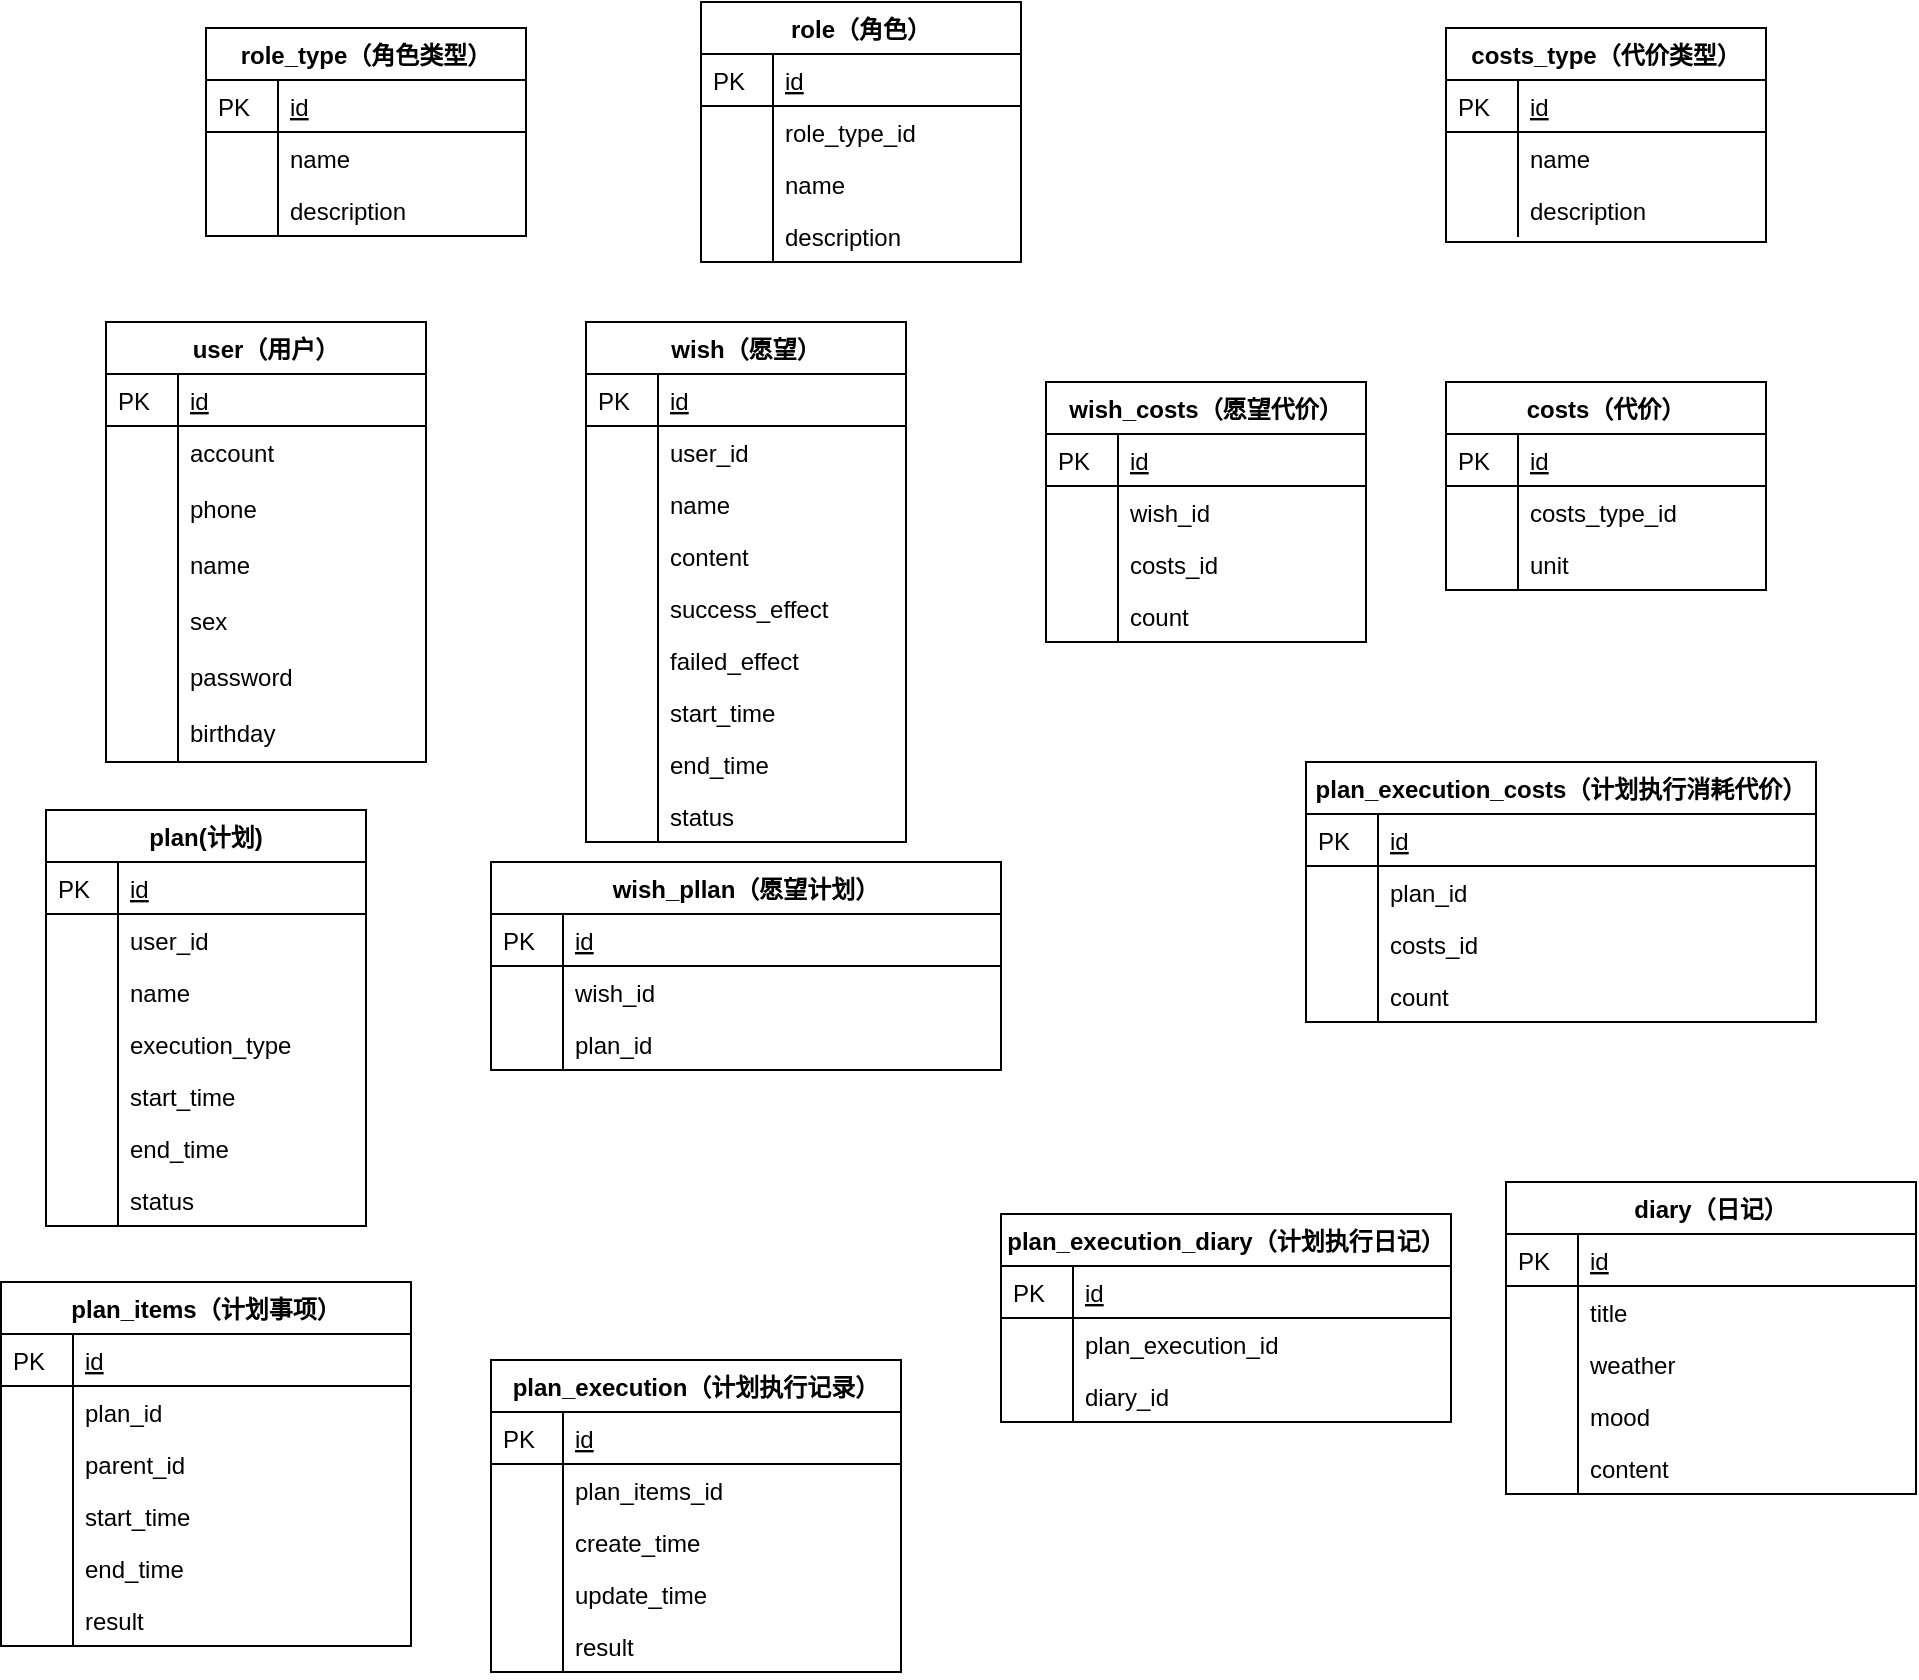 <mxfile version="12.6.5" type="github">
  <diagram id="C5RBs43oDa-KdzZeNtuy" name="Page-1">
    <mxGraphModel dx="2249" dy="739" grid="1" gridSize="10" guides="1" tooltips="1" connect="1" arrows="1" fold="1" page="1" pageScale="1" pageWidth="827" pageHeight="1169" math="0" shadow="0">
      <root>
        <mxCell id="WIyWlLk6GJQsqaUBKTNV-0"/>
        <mxCell id="WIyWlLk6GJQsqaUBKTNV-1" parent="WIyWlLk6GJQsqaUBKTNV-0"/>
        <mxCell id="zkfFHV4jXpPFQw0GAbJ--51" value="user（用户）" style="swimlane;fontStyle=1;childLayout=stackLayout;horizontal=1;startSize=26;horizontalStack=0;resizeParent=1;resizeLast=0;collapsible=1;marginBottom=0;rounded=0;shadow=0;strokeWidth=1;" parent="WIyWlLk6GJQsqaUBKTNV-1" vertex="1">
          <mxGeometry x="-370" y="320" width="160" height="220" as="geometry">
            <mxRectangle x="20" y="80" width="160" height="26" as="alternateBounds"/>
          </mxGeometry>
        </mxCell>
        <mxCell id="zkfFHV4jXpPFQw0GAbJ--52" value="id" style="shape=partialRectangle;top=0;left=0;right=0;bottom=1;align=left;verticalAlign=top;fillColor=none;spacingLeft=40;spacingRight=4;overflow=hidden;rotatable=0;points=[[0,0.5],[1,0.5]];portConstraint=eastwest;dropTarget=0;rounded=0;shadow=0;strokeWidth=1;fontStyle=4" parent="zkfFHV4jXpPFQw0GAbJ--51" vertex="1">
          <mxGeometry y="26" width="160" height="26" as="geometry"/>
        </mxCell>
        <mxCell id="zkfFHV4jXpPFQw0GAbJ--53" value="PK" style="shape=partialRectangle;top=0;left=0;bottom=0;fillColor=none;align=left;verticalAlign=top;spacingLeft=4;spacingRight=4;overflow=hidden;rotatable=0;points=[];portConstraint=eastwest;part=1;" parent="zkfFHV4jXpPFQw0GAbJ--52" vertex="1" connectable="0">
          <mxGeometry width="36" height="26" as="geometry"/>
        </mxCell>
        <mxCell id="zkfFHV4jXpPFQw0GAbJ--54" value="account&#xa;&#xa;" style="shape=partialRectangle;top=0;left=0;right=0;bottom=0;align=left;verticalAlign=top;fillColor=none;spacingLeft=40;spacingRight=4;overflow=hidden;rotatable=0;points=[[0,0.5],[1,0.5]];portConstraint=eastwest;dropTarget=0;rounded=0;shadow=0;strokeWidth=1;" parent="zkfFHV4jXpPFQw0GAbJ--51" vertex="1">
          <mxGeometry y="52" width="160" height="28" as="geometry"/>
        </mxCell>
        <mxCell id="zkfFHV4jXpPFQw0GAbJ--55" value="" style="shape=partialRectangle;top=0;left=0;bottom=0;fillColor=none;align=left;verticalAlign=top;spacingLeft=4;spacingRight=4;overflow=hidden;rotatable=0;points=[];portConstraint=eastwest;part=1;" parent="zkfFHV4jXpPFQw0GAbJ--54" vertex="1" connectable="0">
          <mxGeometry width="36" height="28" as="geometry"/>
        </mxCell>
        <mxCell id="9jMIC5pWbd9EheL5njLo-23" value="phone&#xa;" style="shape=partialRectangle;top=0;left=0;right=0;bottom=0;align=left;verticalAlign=top;fillColor=none;spacingLeft=40;spacingRight=4;overflow=hidden;rotatable=0;points=[[0,0.5],[1,0.5]];portConstraint=eastwest;dropTarget=0;rounded=0;shadow=0;strokeWidth=1;" parent="zkfFHV4jXpPFQw0GAbJ--51" vertex="1">
          <mxGeometry y="80" width="160" height="28" as="geometry"/>
        </mxCell>
        <mxCell id="9jMIC5pWbd9EheL5njLo-24" value="" style="shape=partialRectangle;top=0;left=0;bottom=0;fillColor=none;align=left;verticalAlign=top;spacingLeft=4;spacingRight=4;overflow=hidden;rotatable=0;points=[];portConstraint=eastwest;part=1;" parent="9jMIC5pWbd9EheL5njLo-23" vertex="1" connectable="0">
          <mxGeometry width="36" height="28" as="geometry"/>
        </mxCell>
        <mxCell id="9jMIC5pWbd9EheL5njLo-25" value="name" style="shape=partialRectangle;top=0;left=0;right=0;bottom=0;align=left;verticalAlign=top;fillColor=none;spacingLeft=40;spacingRight=4;overflow=hidden;rotatable=0;points=[[0,0.5],[1,0.5]];portConstraint=eastwest;dropTarget=0;rounded=0;shadow=0;strokeWidth=1;" parent="zkfFHV4jXpPFQw0GAbJ--51" vertex="1">
          <mxGeometry y="108" width="160" height="28" as="geometry"/>
        </mxCell>
        <mxCell id="9jMIC5pWbd9EheL5njLo-26" value="" style="shape=partialRectangle;top=0;left=0;bottom=0;fillColor=none;align=left;verticalAlign=top;spacingLeft=4;spacingRight=4;overflow=hidden;rotatable=0;points=[];portConstraint=eastwest;part=1;" parent="9jMIC5pWbd9EheL5njLo-25" vertex="1" connectable="0">
          <mxGeometry width="36" height="28" as="geometry"/>
        </mxCell>
        <mxCell id="9jMIC5pWbd9EheL5njLo-27" value="sex" style="shape=partialRectangle;top=0;left=0;right=0;bottom=0;align=left;verticalAlign=top;fillColor=none;spacingLeft=40;spacingRight=4;overflow=hidden;rotatable=0;points=[[0,0.5],[1,0.5]];portConstraint=eastwest;dropTarget=0;rounded=0;shadow=0;strokeWidth=1;" parent="zkfFHV4jXpPFQw0GAbJ--51" vertex="1">
          <mxGeometry y="136" width="160" height="28" as="geometry"/>
        </mxCell>
        <mxCell id="9jMIC5pWbd9EheL5njLo-28" value="" style="shape=partialRectangle;top=0;left=0;bottom=0;fillColor=none;align=left;verticalAlign=top;spacingLeft=4;spacingRight=4;overflow=hidden;rotatable=0;points=[];portConstraint=eastwest;part=1;" parent="9jMIC5pWbd9EheL5njLo-27" vertex="1" connectable="0">
          <mxGeometry width="36" height="28" as="geometry"/>
        </mxCell>
        <mxCell id="9jMIC5pWbd9EheL5njLo-29" value="password" style="shape=partialRectangle;top=0;left=0;right=0;bottom=0;align=left;verticalAlign=top;fillColor=none;spacingLeft=40;spacingRight=4;overflow=hidden;rotatable=0;points=[[0,0.5],[1,0.5]];portConstraint=eastwest;dropTarget=0;rounded=0;shadow=0;strokeWidth=1;" parent="zkfFHV4jXpPFQw0GAbJ--51" vertex="1">
          <mxGeometry y="164" width="160" height="28" as="geometry"/>
        </mxCell>
        <mxCell id="9jMIC5pWbd9EheL5njLo-30" value="" style="shape=partialRectangle;top=0;left=0;bottom=0;fillColor=none;align=left;verticalAlign=top;spacingLeft=4;spacingRight=4;overflow=hidden;rotatable=0;points=[];portConstraint=eastwest;part=1;" parent="9jMIC5pWbd9EheL5njLo-29" vertex="1" connectable="0">
          <mxGeometry width="36" height="28" as="geometry"/>
        </mxCell>
        <mxCell id="9jMIC5pWbd9EheL5njLo-31" value="birthday" style="shape=partialRectangle;top=0;left=0;right=0;bottom=0;align=left;verticalAlign=top;fillColor=none;spacingLeft=40;spacingRight=4;overflow=hidden;rotatable=0;points=[[0,0.5],[1,0.5]];portConstraint=eastwest;dropTarget=0;rounded=0;shadow=0;strokeWidth=1;" parent="zkfFHV4jXpPFQw0GAbJ--51" vertex="1">
          <mxGeometry y="192" width="160" height="28" as="geometry"/>
        </mxCell>
        <mxCell id="9jMIC5pWbd9EheL5njLo-32" value="" style="shape=partialRectangle;top=0;left=0;bottom=0;fillColor=none;align=left;verticalAlign=top;spacingLeft=4;spacingRight=4;overflow=hidden;rotatable=0;points=[];portConstraint=eastwest;part=1;" parent="9jMIC5pWbd9EheL5njLo-31" vertex="1" connectable="0">
          <mxGeometry width="36" height="28" as="geometry"/>
        </mxCell>
        <mxCell id="zkfFHV4jXpPFQw0GAbJ--56" value="plan(计划)" style="swimlane;fontStyle=1;childLayout=stackLayout;horizontal=1;startSize=26;horizontalStack=0;resizeParent=1;resizeLast=0;collapsible=1;marginBottom=0;rounded=0;shadow=0;strokeWidth=1;" parent="WIyWlLk6GJQsqaUBKTNV-1" vertex="1">
          <mxGeometry x="-400" y="564" width="160" height="208" as="geometry">
            <mxRectangle x="260" y="80" width="160" height="26" as="alternateBounds"/>
          </mxGeometry>
        </mxCell>
        <mxCell id="zkfFHV4jXpPFQw0GAbJ--57" value="id" style="shape=partialRectangle;top=0;left=0;right=0;bottom=1;align=left;verticalAlign=top;fillColor=none;spacingLeft=40;spacingRight=4;overflow=hidden;rotatable=0;points=[[0,0.5],[1,0.5]];portConstraint=eastwest;dropTarget=0;rounded=0;shadow=0;strokeWidth=1;fontStyle=4" parent="zkfFHV4jXpPFQw0GAbJ--56" vertex="1">
          <mxGeometry y="26" width="160" height="26" as="geometry"/>
        </mxCell>
        <mxCell id="zkfFHV4jXpPFQw0GAbJ--58" value="PK" style="shape=partialRectangle;top=0;left=0;bottom=0;fillColor=none;align=left;verticalAlign=top;spacingLeft=4;spacingRight=4;overflow=hidden;rotatable=0;points=[];portConstraint=eastwest;part=1;" parent="zkfFHV4jXpPFQw0GAbJ--57" vertex="1" connectable="0">
          <mxGeometry width="36" height="26" as="geometry"/>
        </mxCell>
        <mxCell id="zkfFHV4jXpPFQw0GAbJ--59" value="user_id" style="shape=partialRectangle;top=0;left=0;right=0;bottom=0;align=left;verticalAlign=top;fillColor=none;spacingLeft=40;spacingRight=4;overflow=hidden;rotatable=0;points=[[0,0.5],[1,0.5]];portConstraint=eastwest;dropTarget=0;rounded=0;shadow=0;strokeWidth=1;" parent="zkfFHV4jXpPFQw0GAbJ--56" vertex="1">
          <mxGeometry y="52" width="160" height="26" as="geometry"/>
        </mxCell>
        <mxCell id="zkfFHV4jXpPFQw0GAbJ--60" value="" style="shape=partialRectangle;top=0;left=0;bottom=0;fillColor=none;align=left;verticalAlign=top;spacingLeft=4;spacingRight=4;overflow=hidden;rotatable=0;points=[];portConstraint=eastwest;part=1;" parent="zkfFHV4jXpPFQw0GAbJ--59" vertex="1" connectable="0">
          <mxGeometry width="36" height="26" as="geometry"/>
        </mxCell>
        <mxCell id="zkfFHV4jXpPFQw0GAbJ--61" value="name" style="shape=partialRectangle;top=0;left=0;right=0;bottom=0;align=left;verticalAlign=top;fillColor=none;spacingLeft=40;spacingRight=4;overflow=hidden;rotatable=0;points=[[0,0.5],[1,0.5]];portConstraint=eastwest;dropTarget=0;rounded=0;shadow=0;strokeWidth=1;" parent="zkfFHV4jXpPFQw0GAbJ--56" vertex="1">
          <mxGeometry y="78" width="160" height="26" as="geometry"/>
        </mxCell>
        <mxCell id="zkfFHV4jXpPFQw0GAbJ--62" value="" style="shape=partialRectangle;top=0;left=0;bottom=0;fillColor=none;align=left;verticalAlign=top;spacingLeft=4;spacingRight=4;overflow=hidden;rotatable=0;points=[];portConstraint=eastwest;part=1;" parent="zkfFHV4jXpPFQw0GAbJ--61" vertex="1" connectable="0">
          <mxGeometry width="36" height="26" as="geometry"/>
        </mxCell>
        <mxCell id="13Twz9YMJaLdHr7AfSGv-0" value="execution_type" style="shape=partialRectangle;top=0;left=0;right=0;bottom=0;align=left;verticalAlign=top;fillColor=none;spacingLeft=40;spacingRight=4;overflow=hidden;rotatable=0;points=[[0,0.5],[1,0.5]];portConstraint=eastwest;dropTarget=0;rounded=0;shadow=0;strokeWidth=1;" vertex="1" parent="zkfFHV4jXpPFQw0GAbJ--56">
          <mxGeometry y="104" width="160" height="26" as="geometry"/>
        </mxCell>
        <mxCell id="13Twz9YMJaLdHr7AfSGv-1" value="" style="shape=partialRectangle;top=0;left=0;bottom=0;fillColor=none;align=left;verticalAlign=top;spacingLeft=4;spacingRight=4;overflow=hidden;rotatable=0;points=[];portConstraint=eastwest;part=1;" vertex="1" connectable="0" parent="13Twz9YMJaLdHr7AfSGv-0">
          <mxGeometry width="36" height="26" as="geometry"/>
        </mxCell>
        <mxCell id="13Twz9YMJaLdHr7AfSGv-28" value="start_time" style="shape=partialRectangle;top=0;left=0;right=0;bottom=0;align=left;verticalAlign=top;fillColor=none;spacingLeft=40;spacingRight=4;overflow=hidden;rotatable=0;points=[[0,0.5],[1,0.5]];portConstraint=eastwest;dropTarget=0;rounded=0;shadow=0;strokeWidth=1;" vertex="1" parent="zkfFHV4jXpPFQw0GAbJ--56">
          <mxGeometry y="130" width="160" height="26" as="geometry"/>
        </mxCell>
        <mxCell id="13Twz9YMJaLdHr7AfSGv-29" value="" style="shape=partialRectangle;top=0;left=0;bottom=0;fillColor=none;align=left;verticalAlign=top;spacingLeft=4;spacingRight=4;overflow=hidden;rotatable=0;points=[];portConstraint=eastwest;part=1;" vertex="1" connectable="0" parent="13Twz9YMJaLdHr7AfSGv-28">
          <mxGeometry width="36" height="26" as="geometry"/>
        </mxCell>
        <mxCell id="13Twz9YMJaLdHr7AfSGv-46" value="end_time" style="shape=partialRectangle;top=0;left=0;right=0;bottom=0;align=left;verticalAlign=top;fillColor=none;spacingLeft=40;spacingRight=4;overflow=hidden;rotatable=0;points=[[0,0.5],[1,0.5]];portConstraint=eastwest;dropTarget=0;rounded=0;shadow=0;strokeWidth=1;" vertex="1" parent="zkfFHV4jXpPFQw0GAbJ--56">
          <mxGeometry y="156" width="160" height="26" as="geometry"/>
        </mxCell>
        <mxCell id="13Twz9YMJaLdHr7AfSGv-47" value="" style="shape=partialRectangle;top=0;left=0;bottom=0;fillColor=none;align=left;verticalAlign=top;spacingLeft=4;spacingRight=4;overflow=hidden;rotatable=0;points=[];portConstraint=eastwest;part=1;" vertex="1" connectable="0" parent="13Twz9YMJaLdHr7AfSGv-46">
          <mxGeometry width="36" height="26" as="geometry"/>
        </mxCell>
        <mxCell id="13Twz9YMJaLdHr7AfSGv-48" value="status" style="shape=partialRectangle;top=0;left=0;right=0;bottom=0;align=left;verticalAlign=top;fillColor=none;spacingLeft=40;spacingRight=4;overflow=hidden;rotatable=0;points=[[0,0.5],[1,0.5]];portConstraint=eastwest;dropTarget=0;rounded=0;shadow=0;strokeWidth=1;" vertex="1" parent="zkfFHV4jXpPFQw0GAbJ--56">
          <mxGeometry y="182" width="160" height="26" as="geometry"/>
        </mxCell>
        <mxCell id="13Twz9YMJaLdHr7AfSGv-49" value="" style="shape=partialRectangle;top=0;left=0;bottom=0;fillColor=none;align=left;verticalAlign=top;spacingLeft=4;spacingRight=4;overflow=hidden;rotatable=0;points=[];portConstraint=eastwest;part=1;" vertex="1" connectable="0" parent="13Twz9YMJaLdHr7AfSGv-48">
          <mxGeometry width="36" height="26" as="geometry"/>
        </mxCell>
        <mxCell id="zkfFHV4jXpPFQw0GAbJ--64" value="plan_execution（计划执行记录）" style="swimlane;fontStyle=1;childLayout=stackLayout;horizontal=1;startSize=26;horizontalStack=0;resizeParent=1;resizeLast=0;collapsible=1;marginBottom=0;rounded=0;shadow=0;strokeWidth=1;" parent="WIyWlLk6GJQsqaUBKTNV-1" vertex="1">
          <mxGeometry x="-177.5" y="839" width="205" height="156" as="geometry">
            <mxRectangle x="260" y="270" width="160" height="26" as="alternateBounds"/>
          </mxGeometry>
        </mxCell>
        <mxCell id="zkfFHV4jXpPFQw0GAbJ--65" value="id" style="shape=partialRectangle;top=0;left=0;right=0;bottom=1;align=left;verticalAlign=top;fillColor=none;spacingLeft=40;spacingRight=4;overflow=hidden;rotatable=0;points=[[0,0.5],[1,0.5]];portConstraint=eastwest;dropTarget=0;rounded=0;shadow=0;strokeWidth=1;fontStyle=4" parent="zkfFHV4jXpPFQw0GAbJ--64" vertex="1">
          <mxGeometry y="26" width="205" height="26" as="geometry"/>
        </mxCell>
        <mxCell id="zkfFHV4jXpPFQw0GAbJ--66" value="PK" style="shape=partialRectangle;top=0;left=0;bottom=0;fillColor=none;align=left;verticalAlign=top;spacingLeft=4;spacingRight=4;overflow=hidden;rotatable=0;points=[];portConstraint=eastwest;part=1;" parent="zkfFHV4jXpPFQw0GAbJ--65" vertex="1" connectable="0">
          <mxGeometry width="36" height="26" as="geometry"/>
        </mxCell>
        <mxCell id="zkfFHV4jXpPFQw0GAbJ--67" value="plan_items_id" style="shape=partialRectangle;top=0;left=0;right=0;bottom=0;align=left;verticalAlign=top;fillColor=none;spacingLeft=40;spacingRight=4;overflow=hidden;rotatable=0;points=[[0,0.5],[1,0.5]];portConstraint=eastwest;dropTarget=0;rounded=0;shadow=0;strokeWidth=1;" parent="zkfFHV4jXpPFQw0GAbJ--64" vertex="1">
          <mxGeometry y="52" width="205" height="26" as="geometry"/>
        </mxCell>
        <mxCell id="zkfFHV4jXpPFQw0GAbJ--68" value="" style="shape=partialRectangle;top=0;left=0;bottom=0;fillColor=none;align=left;verticalAlign=top;spacingLeft=4;spacingRight=4;overflow=hidden;rotatable=0;points=[];portConstraint=eastwest;part=1;" parent="zkfFHV4jXpPFQw0GAbJ--67" vertex="1" connectable="0">
          <mxGeometry width="36" height="26" as="geometry"/>
        </mxCell>
        <mxCell id="13Twz9YMJaLdHr7AfSGv-63" value="create_time" style="shape=partialRectangle;top=0;left=0;right=0;bottom=0;align=left;verticalAlign=top;fillColor=none;spacingLeft=40;spacingRight=4;overflow=hidden;rotatable=0;points=[[0,0.5],[1,0.5]];portConstraint=eastwest;dropTarget=0;rounded=0;shadow=0;strokeWidth=1;" vertex="1" parent="zkfFHV4jXpPFQw0GAbJ--64">
          <mxGeometry y="78" width="205" height="26" as="geometry"/>
        </mxCell>
        <mxCell id="13Twz9YMJaLdHr7AfSGv-64" value="" style="shape=partialRectangle;top=0;left=0;bottom=0;fillColor=none;align=left;verticalAlign=top;spacingLeft=4;spacingRight=4;overflow=hidden;rotatable=0;points=[];portConstraint=eastwest;part=1;" vertex="1" connectable="0" parent="13Twz9YMJaLdHr7AfSGv-63">
          <mxGeometry width="36" height="26" as="geometry"/>
        </mxCell>
        <mxCell id="13Twz9YMJaLdHr7AfSGv-65" value="update_time" style="shape=partialRectangle;top=0;left=0;right=0;bottom=0;align=left;verticalAlign=top;fillColor=none;spacingLeft=40;spacingRight=4;overflow=hidden;rotatable=0;points=[[0,0.5],[1,0.5]];portConstraint=eastwest;dropTarget=0;rounded=0;shadow=0;strokeWidth=1;" vertex="1" parent="zkfFHV4jXpPFQw0GAbJ--64">
          <mxGeometry y="104" width="205" height="26" as="geometry"/>
        </mxCell>
        <mxCell id="13Twz9YMJaLdHr7AfSGv-66" value="" style="shape=partialRectangle;top=0;left=0;bottom=0;fillColor=none;align=left;verticalAlign=top;spacingLeft=4;spacingRight=4;overflow=hidden;rotatable=0;points=[];portConstraint=eastwest;part=1;" vertex="1" connectable="0" parent="13Twz9YMJaLdHr7AfSGv-65">
          <mxGeometry width="36" height="26" as="geometry"/>
        </mxCell>
        <mxCell id="zkfFHV4jXpPFQw0GAbJ--69" value="result" style="shape=partialRectangle;top=0;left=0;right=0;bottom=0;align=left;verticalAlign=top;fillColor=none;spacingLeft=40;spacingRight=4;overflow=hidden;rotatable=0;points=[[0,0.5],[1,0.5]];portConstraint=eastwest;dropTarget=0;rounded=0;shadow=0;strokeWidth=1;" parent="zkfFHV4jXpPFQw0GAbJ--64" vertex="1">
          <mxGeometry y="130" width="205" height="26" as="geometry"/>
        </mxCell>
        <mxCell id="zkfFHV4jXpPFQw0GAbJ--70" value="" style="shape=partialRectangle;top=0;left=0;bottom=0;fillColor=none;align=left;verticalAlign=top;spacingLeft=4;spacingRight=4;overflow=hidden;rotatable=0;points=[];portConstraint=eastwest;part=1;" parent="zkfFHV4jXpPFQw0GAbJ--69" vertex="1" connectable="0">
          <mxGeometry width="36" height="26" as="geometry"/>
        </mxCell>
        <mxCell id="9jMIC5pWbd9EheL5njLo-33" value="wish（愿望）" style="swimlane;fontStyle=1;childLayout=stackLayout;horizontal=1;startSize=26;horizontalStack=0;resizeParent=1;resizeLast=0;collapsible=1;marginBottom=0;rounded=0;shadow=0;strokeWidth=1;" parent="WIyWlLk6GJQsqaUBKTNV-1" vertex="1">
          <mxGeometry x="-130" y="320" width="160" height="260" as="geometry">
            <mxRectangle x="260" y="80" width="160" height="26" as="alternateBounds"/>
          </mxGeometry>
        </mxCell>
        <mxCell id="9jMIC5pWbd9EheL5njLo-34" value="id" style="shape=partialRectangle;top=0;left=0;right=0;bottom=1;align=left;verticalAlign=top;fillColor=none;spacingLeft=40;spacingRight=4;overflow=hidden;rotatable=0;points=[[0,0.5],[1,0.5]];portConstraint=eastwest;dropTarget=0;rounded=0;shadow=0;strokeWidth=1;fontStyle=4" parent="9jMIC5pWbd9EheL5njLo-33" vertex="1">
          <mxGeometry y="26" width="160" height="26" as="geometry"/>
        </mxCell>
        <mxCell id="9jMIC5pWbd9EheL5njLo-35" value="PK" style="shape=partialRectangle;top=0;left=0;bottom=0;fillColor=none;align=left;verticalAlign=top;spacingLeft=4;spacingRight=4;overflow=hidden;rotatable=0;points=[];portConstraint=eastwest;part=1;" parent="9jMIC5pWbd9EheL5njLo-34" vertex="1" connectable="0">
          <mxGeometry width="36" height="26" as="geometry"/>
        </mxCell>
        <mxCell id="9jMIC5pWbd9EheL5njLo-36" value="user_id" style="shape=partialRectangle;top=0;left=0;right=0;bottom=0;align=left;verticalAlign=top;fillColor=none;spacingLeft=40;spacingRight=4;overflow=hidden;rotatable=0;points=[[0,0.5],[1,0.5]];portConstraint=eastwest;dropTarget=0;rounded=0;shadow=0;strokeWidth=1;" parent="9jMIC5pWbd9EheL5njLo-33" vertex="1">
          <mxGeometry y="52" width="160" height="26" as="geometry"/>
        </mxCell>
        <mxCell id="9jMIC5pWbd9EheL5njLo-37" value="" style="shape=partialRectangle;top=0;left=0;bottom=0;fillColor=none;align=left;verticalAlign=top;spacingLeft=4;spacingRight=4;overflow=hidden;rotatable=0;points=[];portConstraint=eastwest;part=1;" parent="9jMIC5pWbd9EheL5njLo-36" vertex="1" connectable="0">
          <mxGeometry width="36" height="26" as="geometry"/>
        </mxCell>
        <mxCell id="9jMIC5pWbd9EheL5njLo-38" value="name" style="shape=partialRectangle;top=0;left=0;right=0;bottom=0;align=left;verticalAlign=top;fillColor=none;spacingLeft=40;spacingRight=4;overflow=hidden;rotatable=0;points=[[0,0.5],[1,0.5]];portConstraint=eastwest;dropTarget=0;rounded=0;shadow=0;strokeWidth=1;" parent="9jMIC5pWbd9EheL5njLo-33" vertex="1">
          <mxGeometry y="78" width="160" height="26" as="geometry"/>
        </mxCell>
        <mxCell id="9jMIC5pWbd9EheL5njLo-39" value="" style="shape=partialRectangle;top=0;left=0;bottom=0;fillColor=none;align=left;verticalAlign=top;spacingLeft=4;spacingRight=4;overflow=hidden;rotatable=0;points=[];portConstraint=eastwest;part=1;" parent="9jMIC5pWbd9EheL5njLo-38" vertex="1" connectable="0">
          <mxGeometry width="36" height="26" as="geometry"/>
        </mxCell>
        <mxCell id="9jMIC5pWbd9EheL5njLo-63" value="content" style="shape=partialRectangle;top=0;left=0;right=0;bottom=0;align=left;verticalAlign=top;fillColor=none;spacingLeft=40;spacingRight=4;overflow=hidden;rotatable=0;points=[[0,0.5],[1,0.5]];portConstraint=eastwest;dropTarget=0;rounded=0;shadow=0;strokeWidth=1;" parent="9jMIC5pWbd9EheL5njLo-33" vertex="1">
          <mxGeometry y="104" width="160" height="26" as="geometry"/>
        </mxCell>
        <mxCell id="9jMIC5pWbd9EheL5njLo-64" value="" style="shape=partialRectangle;top=0;left=0;bottom=0;fillColor=none;align=left;verticalAlign=top;spacingLeft=4;spacingRight=4;overflow=hidden;rotatable=0;points=[];portConstraint=eastwest;part=1;" parent="9jMIC5pWbd9EheL5njLo-63" vertex="1" connectable="0">
          <mxGeometry width="36" height="26" as="geometry"/>
        </mxCell>
        <mxCell id="9jMIC5pWbd9EheL5njLo-115" value="success_effect" style="shape=partialRectangle;top=0;left=0;right=0;bottom=0;align=left;verticalAlign=top;fillColor=none;spacingLeft=40;spacingRight=4;overflow=hidden;rotatable=0;points=[[0,0.5],[1,0.5]];portConstraint=eastwest;dropTarget=0;rounded=0;shadow=0;strokeWidth=1;" parent="9jMIC5pWbd9EheL5njLo-33" vertex="1">
          <mxGeometry y="130" width="160" height="26" as="geometry"/>
        </mxCell>
        <mxCell id="9jMIC5pWbd9EheL5njLo-116" value="" style="shape=partialRectangle;top=0;left=0;bottom=0;fillColor=none;align=left;verticalAlign=top;spacingLeft=4;spacingRight=4;overflow=hidden;rotatable=0;points=[];portConstraint=eastwest;part=1;" parent="9jMIC5pWbd9EheL5njLo-115" vertex="1" connectable="0">
          <mxGeometry width="36" height="26" as="geometry"/>
        </mxCell>
        <mxCell id="9jMIC5pWbd9EheL5njLo-113" value="failed_effect" style="shape=partialRectangle;top=0;left=0;right=0;bottom=0;align=left;verticalAlign=top;fillColor=none;spacingLeft=40;spacingRight=4;overflow=hidden;rotatable=0;points=[[0,0.5],[1,0.5]];portConstraint=eastwest;dropTarget=0;rounded=0;shadow=0;strokeWidth=1;" parent="9jMIC5pWbd9EheL5njLo-33" vertex="1">
          <mxGeometry y="156" width="160" height="26" as="geometry"/>
        </mxCell>
        <mxCell id="9jMIC5pWbd9EheL5njLo-114" value="" style="shape=partialRectangle;top=0;left=0;bottom=0;fillColor=none;align=left;verticalAlign=top;spacingLeft=4;spacingRight=4;overflow=hidden;rotatable=0;points=[];portConstraint=eastwest;part=1;" parent="9jMIC5pWbd9EheL5njLo-113" vertex="1" connectable="0">
          <mxGeometry width="36" height="26" as="geometry"/>
        </mxCell>
        <mxCell id="9jMIC5pWbd9EheL5njLo-69" value="start_time" style="shape=partialRectangle;top=0;left=0;right=0;bottom=0;align=left;verticalAlign=top;fillColor=none;spacingLeft=40;spacingRight=4;overflow=hidden;rotatable=0;points=[[0,0.5],[1,0.5]];portConstraint=eastwest;dropTarget=0;rounded=0;shadow=0;strokeWidth=1;" parent="9jMIC5pWbd9EheL5njLo-33" vertex="1">
          <mxGeometry y="182" width="160" height="26" as="geometry"/>
        </mxCell>
        <mxCell id="9jMIC5pWbd9EheL5njLo-70" value="" style="shape=partialRectangle;top=0;left=0;bottom=0;fillColor=none;align=left;verticalAlign=top;spacingLeft=4;spacingRight=4;overflow=hidden;rotatable=0;points=[];portConstraint=eastwest;part=1;" parent="9jMIC5pWbd9EheL5njLo-69" vertex="1" connectable="0">
          <mxGeometry width="36" height="26" as="geometry"/>
        </mxCell>
        <mxCell id="13Twz9YMJaLdHr7AfSGv-44" value="end_time" style="shape=partialRectangle;top=0;left=0;right=0;bottom=0;align=left;verticalAlign=top;fillColor=none;spacingLeft=40;spacingRight=4;overflow=hidden;rotatable=0;points=[[0,0.5],[1,0.5]];portConstraint=eastwest;dropTarget=0;rounded=0;shadow=0;strokeWidth=1;" vertex="1" parent="9jMIC5pWbd9EheL5njLo-33">
          <mxGeometry y="208" width="160" height="26" as="geometry"/>
        </mxCell>
        <mxCell id="13Twz9YMJaLdHr7AfSGv-45" value="" style="shape=partialRectangle;top=0;left=0;bottom=0;fillColor=none;align=left;verticalAlign=top;spacingLeft=4;spacingRight=4;overflow=hidden;rotatable=0;points=[];portConstraint=eastwest;part=1;" vertex="1" connectable="0" parent="13Twz9YMJaLdHr7AfSGv-44">
          <mxGeometry width="36" height="26" as="geometry"/>
        </mxCell>
        <mxCell id="9jMIC5pWbd9EheL5njLo-80" value="status" style="shape=partialRectangle;top=0;left=0;right=0;bottom=0;align=left;verticalAlign=top;fillColor=none;spacingLeft=40;spacingRight=4;overflow=hidden;rotatable=0;points=[[0,0.5],[1,0.5]];portConstraint=eastwest;dropTarget=0;rounded=0;shadow=0;strokeWidth=1;" parent="9jMIC5pWbd9EheL5njLo-33" vertex="1">
          <mxGeometry y="234" width="160" height="26" as="geometry"/>
        </mxCell>
        <mxCell id="9jMIC5pWbd9EheL5njLo-81" value="" style="shape=partialRectangle;top=0;left=0;bottom=0;fillColor=none;align=left;verticalAlign=top;spacingLeft=4;spacingRight=4;overflow=hidden;rotatable=0;points=[];portConstraint=eastwest;part=1;" parent="9jMIC5pWbd9EheL5njLo-80" vertex="1" connectable="0">
          <mxGeometry width="36" height="26" as="geometry"/>
        </mxCell>
        <mxCell id="9jMIC5pWbd9EheL5njLo-40" value="costs（代价）" style="swimlane;fontStyle=1;childLayout=stackLayout;horizontal=1;startSize=26;horizontalStack=0;resizeParent=1;resizeLast=0;collapsible=1;marginBottom=0;rounded=0;shadow=0;strokeWidth=1;" parent="WIyWlLk6GJQsqaUBKTNV-1" vertex="1">
          <mxGeometry x="300" y="350" width="160" height="104" as="geometry">
            <mxRectangle x="260" y="80" width="160" height="26" as="alternateBounds"/>
          </mxGeometry>
        </mxCell>
        <mxCell id="9jMIC5pWbd9EheL5njLo-41" value="id" style="shape=partialRectangle;top=0;left=0;right=0;bottom=1;align=left;verticalAlign=top;fillColor=none;spacingLeft=40;spacingRight=4;overflow=hidden;rotatable=0;points=[[0,0.5],[1,0.5]];portConstraint=eastwest;dropTarget=0;rounded=0;shadow=0;strokeWidth=1;fontStyle=4" parent="9jMIC5pWbd9EheL5njLo-40" vertex="1">
          <mxGeometry y="26" width="160" height="26" as="geometry"/>
        </mxCell>
        <mxCell id="9jMIC5pWbd9EheL5njLo-42" value="PK" style="shape=partialRectangle;top=0;left=0;bottom=0;fillColor=none;align=left;verticalAlign=top;spacingLeft=4;spacingRight=4;overflow=hidden;rotatable=0;points=[];portConstraint=eastwest;part=1;" parent="9jMIC5pWbd9EheL5njLo-41" vertex="1" connectable="0">
          <mxGeometry width="36" height="26" as="geometry"/>
        </mxCell>
        <mxCell id="9jMIC5pWbd9EheL5njLo-43" value="costs_type_id" style="shape=partialRectangle;top=0;left=0;right=0;bottom=0;align=left;verticalAlign=top;fillColor=none;spacingLeft=40;spacingRight=4;overflow=hidden;rotatable=0;points=[[0,0.5],[1,0.5]];portConstraint=eastwest;dropTarget=0;rounded=0;shadow=0;strokeWidth=1;" parent="9jMIC5pWbd9EheL5njLo-40" vertex="1">
          <mxGeometry y="52" width="160" height="26" as="geometry"/>
        </mxCell>
        <mxCell id="9jMIC5pWbd9EheL5njLo-44" value="" style="shape=partialRectangle;top=0;left=0;bottom=0;fillColor=none;align=left;verticalAlign=top;spacingLeft=4;spacingRight=4;overflow=hidden;rotatable=0;points=[];portConstraint=eastwest;part=1;" parent="9jMIC5pWbd9EheL5njLo-43" vertex="1" connectable="0">
          <mxGeometry width="36" height="26" as="geometry"/>
        </mxCell>
        <mxCell id="9jMIC5pWbd9EheL5njLo-45" value="unit" style="shape=partialRectangle;top=0;left=0;right=0;bottom=0;align=left;verticalAlign=top;fillColor=none;spacingLeft=40;spacingRight=4;overflow=hidden;rotatable=0;points=[[0,0.5],[1,0.5]];portConstraint=eastwest;dropTarget=0;rounded=0;shadow=0;strokeWidth=1;" parent="9jMIC5pWbd9EheL5njLo-40" vertex="1">
          <mxGeometry y="78" width="160" height="26" as="geometry"/>
        </mxCell>
        <mxCell id="9jMIC5pWbd9EheL5njLo-46" value="" style="shape=partialRectangle;top=0;left=0;bottom=0;fillColor=none;align=left;verticalAlign=top;spacingLeft=4;spacingRight=4;overflow=hidden;rotatable=0;points=[];portConstraint=eastwest;part=1;" parent="9jMIC5pWbd9EheL5njLo-45" vertex="1" connectable="0">
          <mxGeometry width="36" height="26" as="geometry"/>
        </mxCell>
        <mxCell id="9jMIC5pWbd9EheL5njLo-47" value="wish_costs（愿望代价）" style="swimlane;fontStyle=1;childLayout=stackLayout;horizontal=1;startSize=26;horizontalStack=0;resizeParent=1;resizeLast=0;collapsible=1;marginBottom=0;rounded=0;shadow=0;strokeWidth=1;" parent="WIyWlLk6GJQsqaUBKTNV-1" vertex="1">
          <mxGeometry x="100" y="350" width="160" height="130" as="geometry">
            <mxRectangle x="260" y="80" width="160" height="26" as="alternateBounds"/>
          </mxGeometry>
        </mxCell>
        <mxCell id="9jMIC5pWbd9EheL5njLo-48" value="id" style="shape=partialRectangle;top=0;left=0;right=0;bottom=1;align=left;verticalAlign=top;fillColor=none;spacingLeft=40;spacingRight=4;overflow=hidden;rotatable=0;points=[[0,0.5],[1,0.5]];portConstraint=eastwest;dropTarget=0;rounded=0;shadow=0;strokeWidth=1;fontStyle=4" parent="9jMIC5pWbd9EheL5njLo-47" vertex="1">
          <mxGeometry y="26" width="160" height="26" as="geometry"/>
        </mxCell>
        <mxCell id="9jMIC5pWbd9EheL5njLo-49" value="PK" style="shape=partialRectangle;top=0;left=0;bottom=0;fillColor=none;align=left;verticalAlign=top;spacingLeft=4;spacingRight=4;overflow=hidden;rotatable=0;points=[];portConstraint=eastwest;part=1;" parent="9jMIC5pWbd9EheL5njLo-48" vertex="1" connectable="0">
          <mxGeometry width="36" height="26" as="geometry"/>
        </mxCell>
        <mxCell id="9jMIC5pWbd9EheL5njLo-50" value="wish_id" style="shape=partialRectangle;top=0;left=0;right=0;bottom=0;align=left;verticalAlign=top;fillColor=none;spacingLeft=40;spacingRight=4;overflow=hidden;rotatable=0;points=[[0,0.5],[1,0.5]];portConstraint=eastwest;dropTarget=0;rounded=0;shadow=0;strokeWidth=1;" parent="9jMIC5pWbd9EheL5njLo-47" vertex="1">
          <mxGeometry y="52" width="160" height="26" as="geometry"/>
        </mxCell>
        <mxCell id="9jMIC5pWbd9EheL5njLo-51" value="" style="shape=partialRectangle;top=0;left=0;bottom=0;fillColor=none;align=left;verticalAlign=top;spacingLeft=4;spacingRight=4;overflow=hidden;rotatable=0;points=[];portConstraint=eastwest;part=1;" parent="9jMIC5pWbd9EheL5njLo-50" vertex="1" connectable="0">
          <mxGeometry width="36" height="26" as="geometry"/>
        </mxCell>
        <mxCell id="9jMIC5pWbd9EheL5njLo-52" value="costs_id" style="shape=partialRectangle;top=0;left=0;right=0;bottom=0;align=left;verticalAlign=top;fillColor=none;spacingLeft=40;spacingRight=4;overflow=hidden;rotatable=0;points=[[0,0.5],[1,0.5]];portConstraint=eastwest;dropTarget=0;rounded=0;shadow=0;strokeWidth=1;" parent="9jMIC5pWbd9EheL5njLo-47" vertex="1">
          <mxGeometry y="78" width="160" height="26" as="geometry"/>
        </mxCell>
        <mxCell id="9jMIC5pWbd9EheL5njLo-53" value="" style="shape=partialRectangle;top=0;left=0;bottom=0;fillColor=none;align=left;verticalAlign=top;spacingLeft=4;spacingRight=4;overflow=hidden;rotatable=0;points=[];portConstraint=eastwest;part=1;" parent="9jMIC5pWbd9EheL5njLo-52" vertex="1" connectable="0">
          <mxGeometry width="36" height="26" as="geometry"/>
        </mxCell>
        <mxCell id="9jMIC5pWbd9EheL5njLo-54" value="count" style="shape=partialRectangle;top=0;left=0;right=0;bottom=0;align=left;verticalAlign=top;fillColor=none;spacingLeft=40;spacingRight=4;overflow=hidden;rotatable=0;points=[[0,0.5],[1,0.5]];portConstraint=eastwest;dropTarget=0;rounded=0;shadow=0;strokeWidth=1;" parent="9jMIC5pWbd9EheL5njLo-47" vertex="1">
          <mxGeometry y="104" width="160" height="26" as="geometry"/>
        </mxCell>
        <mxCell id="9jMIC5pWbd9EheL5njLo-55" value="" style="shape=partialRectangle;top=0;left=0;bottom=0;fillColor=none;align=left;verticalAlign=top;spacingLeft=4;spacingRight=4;overflow=hidden;rotatable=0;points=[];portConstraint=eastwest;part=1;" parent="9jMIC5pWbd9EheL5njLo-54" vertex="1" connectable="0">
          <mxGeometry width="36" height="26" as="geometry"/>
        </mxCell>
        <mxCell id="9jMIC5pWbd9EheL5njLo-56" value="plan_execution_costs（计划执行消耗代价）" style="swimlane;fontStyle=1;childLayout=stackLayout;horizontal=1;startSize=26;horizontalStack=0;resizeParent=1;resizeLast=0;collapsible=1;marginBottom=0;rounded=0;shadow=0;strokeWidth=1;" parent="WIyWlLk6GJQsqaUBKTNV-1" vertex="1">
          <mxGeometry x="230" y="540" width="255" height="130" as="geometry">
            <mxRectangle x="260" y="270" width="160" height="26" as="alternateBounds"/>
          </mxGeometry>
        </mxCell>
        <mxCell id="9jMIC5pWbd9EheL5njLo-57" value="id" style="shape=partialRectangle;top=0;left=0;right=0;bottom=1;align=left;verticalAlign=top;fillColor=none;spacingLeft=40;spacingRight=4;overflow=hidden;rotatable=0;points=[[0,0.5],[1,0.5]];portConstraint=eastwest;dropTarget=0;rounded=0;shadow=0;strokeWidth=1;fontStyle=4" parent="9jMIC5pWbd9EheL5njLo-56" vertex="1">
          <mxGeometry y="26" width="255" height="26" as="geometry"/>
        </mxCell>
        <mxCell id="9jMIC5pWbd9EheL5njLo-58" value="PK" style="shape=partialRectangle;top=0;left=0;bottom=0;fillColor=none;align=left;verticalAlign=top;spacingLeft=4;spacingRight=4;overflow=hidden;rotatable=0;points=[];portConstraint=eastwest;part=1;" parent="9jMIC5pWbd9EheL5njLo-57" vertex="1" connectable="0">
          <mxGeometry width="36" height="26" as="geometry"/>
        </mxCell>
        <mxCell id="9jMIC5pWbd9EheL5njLo-59" value="plan_id" style="shape=partialRectangle;top=0;left=0;right=0;bottom=0;align=left;verticalAlign=top;fillColor=none;spacingLeft=40;spacingRight=4;overflow=hidden;rotatable=0;points=[[0,0.5],[1,0.5]];portConstraint=eastwest;dropTarget=0;rounded=0;shadow=0;strokeWidth=1;" parent="9jMIC5pWbd9EheL5njLo-56" vertex="1">
          <mxGeometry y="52" width="255" height="26" as="geometry"/>
        </mxCell>
        <mxCell id="9jMIC5pWbd9EheL5njLo-60" value="" style="shape=partialRectangle;top=0;left=0;bottom=0;fillColor=none;align=left;verticalAlign=top;spacingLeft=4;spacingRight=4;overflow=hidden;rotatable=0;points=[];portConstraint=eastwest;part=1;" parent="9jMIC5pWbd9EheL5njLo-59" vertex="1" connectable="0">
          <mxGeometry width="36" height="26" as="geometry"/>
        </mxCell>
        <mxCell id="9jMIC5pWbd9EheL5njLo-61" value="costs_id" style="shape=partialRectangle;top=0;left=0;right=0;bottom=0;align=left;verticalAlign=top;fillColor=none;spacingLeft=40;spacingRight=4;overflow=hidden;rotatable=0;points=[[0,0.5],[1,0.5]];portConstraint=eastwest;dropTarget=0;rounded=0;shadow=0;strokeWidth=1;" parent="9jMIC5pWbd9EheL5njLo-56" vertex="1">
          <mxGeometry y="78" width="255" height="26" as="geometry"/>
        </mxCell>
        <mxCell id="9jMIC5pWbd9EheL5njLo-62" value="" style="shape=partialRectangle;top=0;left=0;bottom=0;fillColor=none;align=left;verticalAlign=top;spacingLeft=4;spacingRight=4;overflow=hidden;rotatable=0;points=[];portConstraint=eastwest;part=1;" parent="9jMIC5pWbd9EheL5njLo-61" vertex="1" connectable="0">
          <mxGeometry width="36" height="26" as="geometry"/>
        </mxCell>
        <mxCell id="9jMIC5pWbd9EheL5njLo-65" value="count" style="shape=partialRectangle;top=0;left=0;right=0;bottom=0;align=left;verticalAlign=top;fillColor=none;spacingLeft=40;spacingRight=4;overflow=hidden;rotatable=0;points=[[0,0.5],[1,0.5]];portConstraint=eastwest;dropTarget=0;rounded=0;shadow=0;strokeWidth=1;" parent="9jMIC5pWbd9EheL5njLo-56" vertex="1">
          <mxGeometry y="104" width="255" height="26" as="geometry"/>
        </mxCell>
        <mxCell id="9jMIC5pWbd9EheL5njLo-66" value="" style="shape=partialRectangle;top=0;left=0;bottom=0;fillColor=none;align=left;verticalAlign=top;spacingLeft=4;spacingRight=4;overflow=hidden;rotatable=0;points=[];portConstraint=eastwest;part=1;" parent="9jMIC5pWbd9EheL5njLo-65" vertex="1" connectable="0">
          <mxGeometry width="36" height="26" as="geometry"/>
        </mxCell>
        <mxCell id="9jMIC5pWbd9EheL5njLo-71" value="wish_pllan（愿望计划）" style="swimlane;fontStyle=1;childLayout=stackLayout;horizontal=1;startSize=26;horizontalStack=0;resizeParent=1;resizeLast=0;collapsible=1;marginBottom=0;rounded=0;shadow=0;strokeWidth=1;" parent="WIyWlLk6GJQsqaUBKTNV-1" vertex="1">
          <mxGeometry x="-177.5" y="590" width="255" height="104" as="geometry">
            <mxRectangle x="260" y="270" width="160" height="26" as="alternateBounds"/>
          </mxGeometry>
        </mxCell>
        <mxCell id="9jMIC5pWbd9EheL5njLo-72" value="id" style="shape=partialRectangle;top=0;left=0;right=0;bottom=1;align=left;verticalAlign=top;fillColor=none;spacingLeft=40;spacingRight=4;overflow=hidden;rotatable=0;points=[[0,0.5],[1,0.5]];portConstraint=eastwest;dropTarget=0;rounded=0;shadow=0;strokeWidth=1;fontStyle=4" parent="9jMIC5pWbd9EheL5njLo-71" vertex="1">
          <mxGeometry y="26" width="255" height="26" as="geometry"/>
        </mxCell>
        <mxCell id="9jMIC5pWbd9EheL5njLo-73" value="PK" style="shape=partialRectangle;top=0;left=0;bottom=0;fillColor=none;align=left;verticalAlign=top;spacingLeft=4;spacingRight=4;overflow=hidden;rotatable=0;points=[];portConstraint=eastwest;part=1;" parent="9jMIC5pWbd9EheL5njLo-72" vertex="1" connectable="0">
          <mxGeometry width="36" height="26" as="geometry"/>
        </mxCell>
        <mxCell id="9jMIC5pWbd9EheL5njLo-74" value="wish_id" style="shape=partialRectangle;top=0;left=0;right=0;bottom=0;align=left;verticalAlign=top;fillColor=none;spacingLeft=40;spacingRight=4;overflow=hidden;rotatable=0;points=[[0,0.5],[1,0.5]];portConstraint=eastwest;dropTarget=0;rounded=0;shadow=0;strokeWidth=1;" parent="9jMIC5pWbd9EheL5njLo-71" vertex="1">
          <mxGeometry y="52" width="255" height="26" as="geometry"/>
        </mxCell>
        <mxCell id="9jMIC5pWbd9EheL5njLo-75" value="" style="shape=partialRectangle;top=0;left=0;bottom=0;fillColor=none;align=left;verticalAlign=top;spacingLeft=4;spacingRight=4;overflow=hidden;rotatable=0;points=[];portConstraint=eastwest;part=1;" parent="9jMIC5pWbd9EheL5njLo-74" vertex="1" connectable="0">
          <mxGeometry width="36" height="26" as="geometry"/>
        </mxCell>
        <mxCell id="9jMIC5pWbd9EheL5njLo-76" value="plan_id" style="shape=partialRectangle;top=0;left=0;right=0;bottom=0;align=left;verticalAlign=top;fillColor=none;spacingLeft=40;spacingRight=4;overflow=hidden;rotatable=0;points=[[0,0.5],[1,0.5]];portConstraint=eastwest;dropTarget=0;rounded=0;shadow=0;strokeWidth=1;" parent="9jMIC5pWbd9EheL5njLo-71" vertex="1">
          <mxGeometry y="78" width="255" height="26" as="geometry"/>
        </mxCell>
        <mxCell id="9jMIC5pWbd9EheL5njLo-77" value="" style="shape=partialRectangle;top=0;left=0;bottom=0;fillColor=none;align=left;verticalAlign=top;spacingLeft=4;spacingRight=4;overflow=hidden;rotatable=0;points=[];portConstraint=eastwest;part=1;" parent="9jMIC5pWbd9EheL5njLo-76" vertex="1" connectable="0">
          <mxGeometry width="36" height="26" as="geometry"/>
        </mxCell>
        <mxCell id="9jMIC5pWbd9EheL5njLo-82" value="role（角色）" style="swimlane;fontStyle=1;childLayout=stackLayout;horizontal=1;startSize=26;horizontalStack=0;resizeParent=1;resizeLast=0;collapsible=1;marginBottom=0;rounded=0;shadow=0;strokeWidth=1;" parent="WIyWlLk6GJQsqaUBKTNV-1" vertex="1">
          <mxGeometry x="-72.5" y="160" width="160" height="130" as="geometry">
            <mxRectangle x="260" y="80" width="160" height="26" as="alternateBounds"/>
          </mxGeometry>
        </mxCell>
        <mxCell id="9jMIC5pWbd9EheL5njLo-83" value="id" style="shape=partialRectangle;top=0;left=0;right=0;bottom=1;align=left;verticalAlign=top;fillColor=none;spacingLeft=40;spacingRight=4;overflow=hidden;rotatable=0;points=[[0,0.5],[1,0.5]];portConstraint=eastwest;dropTarget=0;rounded=0;shadow=0;strokeWidth=1;fontStyle=4" parent="9jMIC5pWbd9EheL5njLo-82" vertex="1">
          <mxGeometry y="26" width="160" height="26" as="geometry"/>
        </mxCell>
        <mxCell id="9jMIC5pWbd9EheL5njLo-84" value="PK" style="shape=partialRectangle;top=0;left=0;bottom=0;fillColor=none;align=left;verticalAlign=top;spacingLeft=4;spacingRight=4;overflow=hidden;rotatable=0;points=[];portConstraint=eastwest;part=1;" parent="9jMIC5pWbd9EheL5njLo-83" vertex="1" connectable="0">
          <mxGeometry width="36" height="26" as="geometry"/>
        </mxCell>
        <mxCell id="9jMIC5pWbd9EheL5njLo-85" value="role_type_id" style="shape=partialRectangle;top=0;left=0;right=0;bottom=0;align=left;verticalAlign=top;fillColor=none;spacingLeft=40;spacingRight=4;overflow=hidden;rotatable=0;points=[[0,0.5],[1,0.5]];portConstraint=eastwest;dropTarget=0;rounded=0;shadow=0;strokeWidth=1;" parent="9jMIC5pWbd9EheL5njLo-82" vertex="1">
          <mxGeometry y="52" width="160" height="26" as="geometry"/>
        </mxCell>
        <mxCell id="9jMIC5pWbd9EheL5njLo-86" value="" style="shape=partialRectangle;top=0;left=0;bottom=0;fillColor=none;align=left;verticalAlign=top;spacingLeft=4;spacingRight=4;overflow=hidden;rotatable=0;points=[];portConstraint=eastwest;part=1;" parent="9jMIC5pWbd9EheL5njLo-85" vertex="1" connectable="0">
          <mxGeometry width="36" height="26" as="geometry"/>
        </mxCell>
        <mxCell id="9jMIC5pWbd9EheL5njLo-87" value="name" style="shape=partialRectangle;top=0;left=0;right=0;bottom=0;align=left;verticalAlign=top;fillColor=none;spacingLeft=40;spacingRight=4;overflow=hidden;rotatable=0;points=[[0,0.5],[1,0.5]];portConstraint=eastwest;dropTarget=0;rounded=0;shadow=0;strokeWidth=1;" parent="9jMIC5pWbd9EheL5njLo-82" vertex="1">
          <mxGeometry y="78" width="160" height="26" as="geometry"/>
        </mxCell>
        <mxCell id="9jMIC5pWbd9EheL5njLo-88" value="" style="shape=partialRectangle;top=0;left=0;bottom=0;fillColor=none;align=left;verticalAlign=top;spacingLeft=4;spacingRight=4;overflow=hidden;rotatable=0;points=[];portConstraint=eastwest;part=1;" parent="9jMIC5pWbd9EheL5njLo-87" vertex="1" connectable="0">
          <mxGeometry width="36" height="26" as="geometry"/>
        </mxCell>
        <mxCell id="9jMIC5pWbd9EheL5njLo-89" value="description" style="shape=partialRectangle;top=0;left=0;right=0;bottom=0;align=left;verticalAlign=top;fillColor=none;spacingLeft=40;spacingRight=4;overflow=hidden;rotatable=0;points=[[0,0.5],[1,0.5]];portConstraint=eastwest;dropTarget=0;rounded=0;shadow=0;strokeWidth=1;" parent="9jMIC5pWbd9EheL5njLo-82" vertex="1">
          <mxGeometry y="104" width="160" height="26" as="geometry"/>
        </mxCell>
        <mxCell id="9jMIC5pWbd9EheL5njLo-90" value="" style="shape=partialRectangle;top=0;left=0;bottom=0;fillColor=none;align=left;verticalAlign=top;spacingLeft=4;spacingRight=4;overflow=hidden;rotatable=0;points=[];portConstraint=eastwest;part=1;" parent="9jMIC5pWbd9EheL5njLo-89" vertex="1" connectable="0">
          <mxGeometry width="36" height="26" as="geometry"/>
        </mxCell>
        <mxCell id="9jMIC5pWbd9EheL5njLo-95" value="role_type（角色类型）" style="swimlane;fontStyle=1;childLayout=stackLayout;horizontal=1;startSize=26;horizontalStack=0;resizeParent=1;resizeLast=0;collapsible=1;marginBottom=0;rounded=0;shadow=0;strokeWidth=1;" parent="WIyWlLk6GJQsqaUBKTNV-1" vertex="1">
          <mxGeometry x="-320" y="173" width="160" height="104" as="geometry">
            <mxRectangle x="260" y="80" width="160" height="26" as="alternateBounds"/>
          </mxGeometry>
        </mxCell>
        <mxCell id="9jMIC5pWbd9EheL5njLo-96" value="id" style="shape=partialRectangle;top=0;left=0;right=0;bottom=1;align=left;verticalAlign=top;fillColor=none;spacingLeft=40;spacingRight=4;overflow=hidden;rotatable=0;points=[[0,0.5],[1,0.5]];portConstraint=eastwest;dropTarget=0;rounded=0;shadow=0;strokeWidth=1;fontStyle=4" parent="9jMIC5pWbd9EheL5njLo-95" vertex="1">
          <mxGeometry y="26" width="160" height="26" as="geometry"/>
        </mxCell>
        <mxCell id="9jMIC5pWbd9EheL5njLo-97" value="PK" style="shape=partialRectangle;top=0;left=0;bottom=0;fillColor=none;align=left;verticalAlign=top;spacingLeft=4;spacingRight=4;overflow=hidden;rotatable=0;points=[];portConstraint=eastwest;part=1;" parent="9jMIC5pWbd9EheL5njLo-96" vertex="1" connectable="0">
          <mxGeometry width="36" height="26" as="geometry"/>
        </mxCell>
        <mxCell id="9jMIC5pWbd9EheL5njLo-100" value="name" style="shape=partialRectangle;top=0;left=0;right=0;bottom=0;align=left;verticalAlign=top;fillColor=none;spacingLeft=40;spacingRight=4;overflow=hidden;rotatable=0;points=[[0,0.5],[1,0.5]];portConstraint=eastwest;dropTarget=0;rounded=0;shadow=0;strokeWidth=1;" parent="9jMIC5pWbd9EheL5njLo-95" vertex="1">
          <mxGeometry y="52" width="160" height="26" as="geometry"/>
        </mxCell>
        <mxCell id="9jMIC5pWbd9EheL5njLo-101" value="" style="shape=partialRectangle;top=0;left=0;bottom=0;fillColor=none;align=left;verticalAlign=top;spacingLeft=4;spacingRight=4;overflow=hidden;rotatable=0;points=[];portConstraint=eastwest;part=1;" parent="9jMIC5pWbd9EheL5njLo-100" vertex="1" connectable="0">
          <mxGeometry width="36" height="26" as="geometry"/>
        </mxCell>
        <mxCell id="9jMIC5pWbd9EheL5njLo-102" value="description" style="shape=partialRectangle;top=0;left=0;right=0;bottom=0;align=left;verticalAlign=top;fillColor=none;spacingLeft=40;spacingRight=4;overflow=hidden;rotatable=0;points=[[0,0.5],[1,0.5]];portConstraint=eastwest;dropTarget=0;rounded=0;shadow=0;strokeWidth=1;" parent="9jMIC5pWbd9EheL5njLo-95" vertex="1">
          <mxGeometry y="78" width="160" height="26" as="geometry"/>
        </mxCell>
        <mxCell id="9jMIC5pWbd9EheL5njLo-103" value="" style="shape=partialRectangle;top=0;left=0;bottom=0;fillColor=none;align=left;verticalAlign=top;spacingLeft=4;spacingRight=4;overflow=hidden;rotatable=0;points=[];portConstraint=eastwest;part=1;" parent="9jMIC5pWbd9EheL5njLo-102" vertex="1" connectable="0">
          <mxGeometry width="36" height="26" as="geometry"/>
        </mxCell>
        <mxCell id="9jMIC5pWbd9EheL5njLo-104" value="costs_type（代价类型）" style="swimlane;fontStyle=1;childLayout=stackLayout;horizontal=1;startSize=26;horizontalStack=0;resizeParent=1;resizeLast=0;collapsible=1;marginBottom=0;rounded=0;shadow=0;strokeWidth=1;" parent="WIyWlLk6GJQsqaUBKTNV-1" vertex="1">
          <mxGeometry x="300" y="173" width="160" height="107" as="geometry">
            <mxRectangle x="260" y="80" width="160" height="26" as="alternateBounds"/>
          </mxGeometry>
        </mxCell>
        <mxCell id="9jMIC5pWbd9EheL5njLo-105" value="id" style="shape=partialRectangle;top=0;left=0;right=0;bottom=1;align=left;verticalAlign=top;fillColor=none;spacingLeft=40;spacingRight=4;overflow=hidden;rotatable=0;points=[[0,0.5],[1,0.5]];portConstraint=eastwest;dropTarget=0;rounded=0;shadow=0;strokeWidth=1;fontStyle=4" parent="9jMIC5pWbd9EheL5njLo-104" vertex="1">
          <mxGeometry y="26" width="160" height="26" as="geometry"/>
        </mxCell>
        <mxCell id="9jMIC5pWbd9EheL5njLo-106" value="PK" style="shape=partialRectangle;top=0;left=0;bottom=0;fillColor=none;align=left;verticalAlign=top;spacingLeft=4;spacingRight=4;overflow=hidden;rotatable=0;points=[];portConstraint=eastwest;part=1;" parent="9jMIC5pWbd9EheL5njLo-105" vertex="1" connectable="0">
          <mxGeometry width="36" height="26" as="geometry"/>
        </mxCell>
        <mxCell id="9jMIC5pWbd9EheL5njLo-107" value="name" style="shape=partialRectangle;top=0;left=0;right=0;bottom=0;align=left;verticalAlign=top;fillColor=none;spacingLeft=40;spacingRight=4;overflow=hidden;rotatable=0;points=[[0,0.5],[1,0.5]];portConstraint=eastwest;dropTarget=0;rounded=0;shadow=0;strokeWidth=1;" parent="9jMIC5pWbd9EheL5njLo-104" vertex="1">
          <mxGeometry y="52" width="160" height="26" as="geometry"/>
        </mxCell>
        <mxCell id="9jMIC5pWbd9EheL5njLo-108" value="" style="shape=partialRectangle;top=0;left=0;bottom=0;fillColor=none;align=left;verticalAlign=top;spacingLeft=4;spacingRight=4;overflow=hidden;rotatable=0;points=[];portConstraint=eastwest;part=1;" parent="9jMIC5pWbd9EheL5njLo-107" vertex="1" connectable="0">
          <mxGeometry width="36" height="26" as="geometry"/>
        </mxCell>
        <mxCell id="9jMIC5pWbd9EheL5njLo-111" value="description" style="shape=partialRectangle;top=0;left=0;right=0;bottom=0;align=left;verticalAlign=top;fillColor=none;spacingLeft=40;spacingRight=4;overflow=hidden;rotatable=0;points=[[0,0.5],[1,0.5]];portConstraint=eastwest;dropTarget=0;rounded=0;shadow=0;strokeWidth=1;" parent="9jMIC5pWbd9EheL5njLo-104" vertex="1">
          <mxGeometry y="78" width="160" height="26" as="geometry"/>
        </mxCell>
        <mxCell id="9jMIC5pWbd9EheL5njLo-112" value="" style="shape=partialRectangle;top=0;left=0;bottom=0;fillColor=none;align=left;verticalAlign=top;spacingLeft=4;spacingRight=4;overflow=hidden;rotatable=0;points=[];portConstraint=eastwest;part=1;" parent="9jMIC5pWbd9EheL5njLo-111" vertex="1" connectable="0">
          <mxGeometry width="36" height="26" as="geometry"/>
        </mxCell>
        <mxCell id="13Twz9YMJaLdHr7AfSGv-17" value="diary（日记）" style="swimlane;fontStyle=1;childLayout=stackLayout;horizontal=1;startSize=26;horizontalStack=0;resizeParent=1;resizeLast=0;collapsible=1;marginBottom=0;rounded=0;shadow=0;strokeWidth=1;" vertex="1" parent="WIyWlLk6GJQsqaUBKTNV-1">
          <mxGeometry x="330" y="750" width="205" height="156" as="geometry">
            <mxRectangle x="260" y="270" width="160" height="26" as="alternateBounds"/>
          </mxGeometry>
        </mxCell>
        <mxCell id="13Twz9YMJaLdHr7AfSGv-18" value="id" style="shape=partialRectangle;top=0;left=0;right=0;bottom=1;align=left;verticalAlign=top;fillColor=none;spacingLeft=40;spacingRight=4;overflow=hidden;rotatable=0;points=[[0,0.5],[1,0.5]];portConstraint=eastwest;dropTarget=0;rounded=0;shadow=0;strokeWidth=1;fontStyle=4" vertex="1" parent="13Twz9YMJaLdHr7AfSGv-17">
          <mxGeometry y="26" width="205" height="26" as="geometry"/>
        </mxCell>
        <mxCell id="13Twz9YMJaLdHr7AfSGv-19" value="PK" style="shape=partialRectangle;top=0;left=0;bottom=0;fillColor=none;align=left;verticalAlign=top;spacingLeft=4;spacingRight=4;overflow=hidden;rotatable=0;points=[];portConstraint=eastwest;part=1;" vertex="1" connectable="0" parent="13Twz9YMJaLdHr7AfSGv-18">
          <mxGeometry width="36" height="26" as="geometry"/>
        </mxCell>
        <mxCell id="13Twz9YMJaLdHr7AfSGv-20" value="title" style="shape=partialRectangle;top=0;left=0;right=0;bottom=0;align=left;verticalAlign=top;fillColor=none;spacingLeft=40;spacingRight=4;overflow=hidden;rotatable=0;points=[[0,0.5],[1,0.5]];portConstraint=eastwest;dropTarget=0;rounded=0;shadow=0;strokeWidth=1;" vertex="1" parent="13Twz9YMJaLdHr7AfSGv-17">
          <mxGeometry y="52" width="205" height="26" as="geometry"/>
        </mxCell>
        <mxCell id="13Twz9YMJaLdHr7AfSGv-21" value="" style="shape=partialRectangle;top=0;left=0;bottom=0;fillColor=none;align=left;verticalAlign=top;spacingLeft=4;spacingRight=4;overflow=hidden;rotatable=0;points=[];portConstraint=eastwest;part=1;" vertex="1" connectable="0" parent="13Twz9YMJaLdHr7AfSGv-20">
          <mxGeometry width="36" height="26" as="geometry"/>
        </mxCell>
        <mxCell id="13Twz9YMJaLdHr7AfSGv-22" value="weather" style="shape=partialRectangle;top=0;left=0;right=0;bottom=0;align=left;verticalAlign=top;fillColor=none;spacingLeft=40;spacingRight=4;overflow=hidden;rotatable=0;points=[[0,0.5],[1,0.5]];portConstraint=eastwest;dropTarget=0;rounded=0;shadow=0;strokeWidth=1;" vertex="1" parent="13Twz9YMJaLdHr7AfSGv-17">
          <mxGeometry y="78" width="205" height="26" as="geometry"/>
        </mxCell>
        <mxCell id="13Twz9YMJaLdHr7AfSGv-23" value="" style="shape=partialRectangle;top=0;left=0;bottom=0;fillColor=none;align=left;verticalAlign=top;spacingLeft=4;spacingRight=4;overflow=hidden;rotatable=0;points=[];portConstraint=eastwest;part=1;" vertex="1" connectable="0" parent="13Twz9YMJaLdHr7AfSGv-22">
          <mxGeometry width="36" height="26" as="geometry"/>
        </mxCell>
        <mxCell id="13Twz9YMJaLdHr7AfSGv-24" value="mood" style="shape=partialRectangle;top=0;left=0;right=0;bottom=0;align=left;verticalAlign=top;fillColor=none;spacingLeft=40;spacingRight=4;overflow=hidden;rotatable=0;points=[[0,0.5],[1,0.5]];portConstraint=eastwest;dropTarget=0;rounded=0;shadow=0;strokeWidth=1;" vertex="1" parent="13Twz9YMJaLdHr7AfSGv-17">
          <mxGeometry y="104" width="205" height="26" as="geometry"/>
        </mxCell>
        <mxCell id="13Twz9YMJaLdHr7AfSGv-25" value="" style="shape=partialRectangle;top=0;left=0;bottom=0;fillColor=none;align=left;verticalAlign=top;spacingLeft=4;spacingRight=4;overflow=hidden;rotatable=0;points=[];portConstraint=eastwest;part=1;" vertex="1" connectable="0" parent="13Twz9YMJaLdHr7AfSGv-24">
          <mxGeometry width="36" height="26" as="geometry"/>
        </mxCell>
        <mxCell id="13Twz9YMJaLdHr7AfSGv-26" value="content" style="shape=partialRectangle;top=0;left=0;right=0;bottom=0;align=left;verticalAlign=top;fillColor=none;spacingLeft=40;spacingRight=4;overflow=hidden;rotatable=0;points=[[0,0.5],[1,0.5]];portConstraint=eastwest;dropTarget=0;rounded=0;shadow=0;strokeWidth=1;" vertex="1" parent="13Twz9YMJaLdHr7AfSGv-17">
          <mxGeometry y="130" width="205" height="26" as="geometry"/>
        </mxCell>
        <mxCell id="13Twz9YMJaLdHr7AfSGv-27" value="" style="shape=partialRectangle;top=0;left=0;bottom=0;fillColor=none;align=left;verticalAlign=top;spacingLeft=4;spacingRight=4;overflow=hidden;rotatable=0;points=[];portConstraint=eastwest;part=1;" vertex="1" connectable="0" parent="13Twz9YMJaLdHr7AfSGv-26">
          <mxGeometry width="36" height="26" as="geometry"/>
        </mxCell>
        <mxCell id="13Twz9YMJaLdHr7AfSGv-30" value="plan_execution_diary（计划执行日记）" style="swimlane;fontStyle=1;childLayout=stackLayout;horizontal=1;startSize=26;horizontalStack=0;resizeParent=1;resizeLast=0;collapsible=1;marginBottom=0;rounded=0;shadow=0;strokeWidth=1;" vertex="1" parent="WIyWlLk6GJQsqaUBKTNV-1">
          <mxGeometry x="77.5" y="766" width="225" height="104" as="geometry">
            <mxRectangle x="260" y="270" width="160" height="26" as="alternateBounds"/>
          </mxGeometry>
        </mxCell>
        <mxCell id="13Twz9YMJaLdHr7AfSGv-31" value="id" style="shape=partialRectangle;top=0;left=0;right=0;bottom=1;align=left;verticalAlign=top;fillColor=none;spacingLeft=40;spacingRight=4;overflow=hidden;rotatable=0;points=[[0,0.5],[1,0.5]];portConstraint=eastwest;dropTarget=0;rounded=0;shadow=0;strokeWidth=1;fontStyle=4" vertex="1" parent="13Twz9YMJaLdHr7AfSGv-30">
          <mxGeometry y="26" width="225" height="26" as="geometry"/>
        </mxCell>
        <mxCell id="13Twz9YMJaLdHr7AfSGv-32" value="PK" style="shape=partialRectangle;top=0;left=0;bottom=0;fillColor=none;align=left;verticalAlign=top;spacingLeft=4;spacingRight=4;overflow=hidden;rotatable=0;points=[];portConstraint=eastwest;part=1;" vertex="1" connectable="0" parent="13Twz9YMJaLdHr7AfSGv-31">
          <mxGeometry width="36" height="26" as="geometry"/>
        </mxCell>
        <mxCell id="13Twz9YMJaLdHr7AfSGv-33" value="plan_execution_id" style="shape=partialRectangle;top=0;left=0;right=0;bottom=0;align=left;verticalAlign=top;fillColor=none;spacingLeft=40;spacingRight=4;overflow=hidden;rotatable=0;points=[[0,0.5],[1,0.5]];portConstraint=eastwest;dropTarget=0;rounded=0;shadow=0;strokeWidth=1;" vertex="1" parent="13Twz9YMJaLdHr7AfSGv-30">
          <mxGeometry y="52" width="225" height="26" as="geometry"/>
        </mxCell>
        <mxCell id="13Twz9YMJaLdHr7AfSGv-34" value="" style="shape=partialRectangle;top=0;left=0;bottom=0;fillColor=none;align=left;verticalAlign=top;spacingLeft=4;spacingRight=4;overflow=hidden;rotatable=0;points=[];portConstraint=eastwest;part=1;" vertex="1" connectable="0" parent="13Twz9YMJaLdHr7AfSGv-33">
          <mxGeometry width="36" height="26" as="geometry"/>
        </mxCell>
        <mxCell id="13Twz9YMJaLdHr7AfSGv-35" value="diary_id" style="shape=partialRectangle;top=0;left=0;right=0;bottom=0;align=left;verticalAlign=top;fillColor=none;spacingLeft=40;spacingRight=4;overflow=hidden;rotatable=0;points=[[0,0.5],[1,0.5]];portConstraint=eastwest;dropTarget=0;rounded=0;shadow=0;strokeWidth=1;" vertex="1" parent="13Twz9YMJaLdHr7AfSGv-30">
          <mxGeometry y="78" width="225" height="26" as="geometry"/>
        </mxCell>
        <mxCell id="13Twz9YMJaLdHr7AfSGv-36" value="" style="shape=partialRectangle;top=0;left=0;bottom=0;fillColor=none;align=left;verticalAlign=top;spacingLeft=4;spacingRight=4;overflow=hidden;rotatable=0;points=[];portConstraint=eastwest;part=1;" vertex="1" connectable="0" parent="13Twz9YMJaLdHr7AfSGv-35">
          <mxGeometry width="36" height="26" as="geometry"/>
        </mxCell>
        <mxCell id="13Twz9YMJaLdHr7AfSGv-37" value="plan_items（计划事项）" style="swimlane;fontStyle=1;childLayout=stackLayout;horizontal=1;startSize=26;horizontalStack=0;resizeParent=1;resizeLast=0;collapsible=1;marginBottom=0;rounded=0;shadow=0;strokeWidth=1;" vertex="1" parent="WIyWlLk6GJQsqaUBKTNV-1">
          <mxGeometry x="-422.5" y="800" width="205" height="182" as="geometry">
            <mxRectangle x="260" y="270" width="160" height="26" as="alternateBounds"/>
          </mxGeometry>
        </mxCell>
        <mxCell id="13Twz9YMJaLdHr7AfSGv-38" value="id" style="shape=partialRectangle;top=0;left=0;right=0;bottom=1;align=left;verticalAlign=top;fillColor=none;spacingLeft=40;spacingRight=4;overflow=hidden;rotatable=0;points=[[0,0.5],[1,0.5]];portConstraint=eastwest;dropTarget=0;rounded=0;shadow=0;strokeWidth=1;fontStyle=4" vertex="1" parent="13Twz9YMJaLdHr7AfSGv-37">
          <mxGeometry y="26" width="205" height="26" as="geometry"/>
        </mxCell>
        <mxCell id="13Twz9YMJaLdHr7AfSGv-39" value="PK" style="shape=partialRectangle;top=0;left=0;bottom=0;fillColor=none;align=left;verticalAlign=top;spacingLeft=4;spacingRight=4;overflow=hidden;rotatable=0;points=[];portConstraint=eastwest;part=1;" vertex="1" connectable="0" parent="13Twz9YMJaLdHr7AfSGv-38">
          <mxGeometry width="36" height="26" as="geometry"/>
        </mxCell>
        <mxCell id="13Twz9YMJaLdHr7AfSGv-40" value="plan_id" style="shape=partialRectangle;top=0;left=0;right=0;bottom=0;align=left;verticalAlign=top;fillColor=none;spacingLeft=40;spacingRight=4;overflow=hidden;rotatable=0;points=[[0,0.5],[1,0.5]];portConstraint=eastwest;dropTarget=0;rounded=0;shadow=0;strokeWidth=1;" vertex="1" parent="13Twz9YMJaLdHr7AfSGv-37">
          <mxGeometry y="52" width="205" height="26" as="geometry"/>
        </mxCell>
        <mxCell id="13Twz9YMJaLdHr7AfSGv-41" value="" style="shape=partialRectangle;top=0;left=0;bottom=0;fillColor=none;align=left;verticalAlign=top;spacingLeft=4;spacingRight=4;overflow=hidden;rotatable=0;points=[];portConstraint=eastwest;part=1;" vertex="1" connectable="0" parent="13Twz9YMJaLdHr7AfSGv-40">
          <mxGeometry width="36" height="26" as="geometry"/>
        </mxCell>
        <mxCell id="13Twz9YMJaLdHr7AfSGv-54" value="parent_id" style="shape=partialRectangle;top=0;left=0;right=0;bottom=0;align=left;verticalAlign=top;fillColor=none;spacingLeft=40;spacingRight=4;overflow=hidden;rotatable=0;points=[[0,0.5],[1,0.5]];portConstraint=eastwest;dropTarget=0;rounded=0;shadow=0;strokeWidth=1;" vertex="1" parent="13Twz9YMJaLdHr7AfSGv-37">
          <mxGeometry y="78" width="205" height="26" as="geometry"/>
        </mxCell>
        <mxCell id="13Twz9YMJaLdHr7AfSGv-55" value="" style="shape=partialRectangle;top=0;left=0;bottom=0;fillColor=none;align=left;verticalAlign=top;spacingLeft=4;spacingRight=4;overflow=hidden;rotatable=0;points=[];portConstraint=eastwest;part=1;" vertex="1" connectable="0" parent="13Twz9YMJaLdHr7AfSGv-54">
          <mxGeometry width="36" height="26" as="geometry"/>
        </mxCell>
        <mxCell id="13Twz9YMJaLdHr7AfSGv-50" value="start_time" style="shape=partialRectangle;top=0;left=0;right=0;bottom=0;align=left;verticalAlign=top;fillColor=none;spacingLeft=40;spacingRight=4;overflow=hidden;rotatable=0;points=[[0,0.5],[1,0.5]];portConstraint=eastwest;dropTarget=0;rounded=0;shadow=0;strokeWidth=1;" vertex="1" parent="13Twz9YMJaLdHr7AfSGv-37">
          <mxGeometry y="104" width="205" height="26" as="geometry"/>
        </mxCell>
        <mxCell id="13Twz9YMJaLdHr7AfSGv-51" value="" style="shape=partialRectangle;top=0;left=0;bottom=0;fillColor=none;align=left;verticalAlign=top;spacingLeft=4;spacingRight=4;overflow=hidden;rotatable=0;points=[];portConstraint=eastwest;part=1;" vertex="1" connectable="0" parent="13Twz9YMJaLdHr7AfSGv-50">
          <mxGeometry width="36" height="26" as="geometry"/>
        </mxCell>
        <mxCell id="13Twz9YMJaLdHr7AfSGv-52" value="end_time" style="shape=partialRectangle;top=0;left=0;right=0;bottom=0;align=left;verticalAlign=top;fillColor=none;spacingLeft=40;spacingRight=4;overflow=hidden;rotatable=0;points=[[0,0.5],[1,0.5]];portConstraint=eastwest;dropTarget=0;rounded=0;shadow=0;strokeWidth=1;" vertex="1" parent="13Twz9YMJaLdHr7AfSGv-37">
          <mxGeometry y="130" width="205" height="26" as="geometry"/>
        </mxCell>
        <mxCell id="13Twz9YMJaLdHr7AfSGv-53" value="" style="shape=partialRectangle;top=0;left=0;bottom=0;fillColor=none;align=left;verticalAlign=top;spacingLeft=4;spacingRight=4;overflow=hidden;rotatable=0;points=[];portConstraint=eastwest;part=1;" vertex="1" connectable="0" parent="13Twz9YMJaLdHr7AfSGv-52">
          <mxGeometry width="36" height="26" as="geometry"/>
        </mxCell>
        <mxCell id="13Twz9YMJaLdHr7AfSGv-42" value="result" style="shape=partialRectangle;top=0;left=0;right=0;bottom=0;align=left;verticalAlign=top;fillColor=none;spacingLeft=40;spacingRight=4;overflow=hidden;rotatable=0;points=[[0,0.5],[1,0.5]];portConstraint=eastwest;dropTarget=0;rounded=0;shadow=0;strokeWidth=1;" vertex="1" parent="13Twz9YMJaLdHr7AfSGv-37">
          <mxGeometry y="156" width="205" height="26" as="geometry"/>
        </mxCell>
        <mxCell id="13Twz9YMJaLdHr7AfSGv-43" value="" style="shape=partialRectangle;top=0;left=0;bottom=0;fillColor=none;align=left;verticalAlign=top;spacingLeft=4;spacingRight=4;overflow=hidden;rotatable=0;points=[];portConstraint=eastwest;part=1;" vertex="1" connectable="0" parent="13Twz9YMJaLdHr7AfSGv-42">
          <mxGeometry width="36" height="26" as="geometry"/>
        </mxCell>
      </root>
    </mxGraphModel>
  </diagram>
</mxfile>
